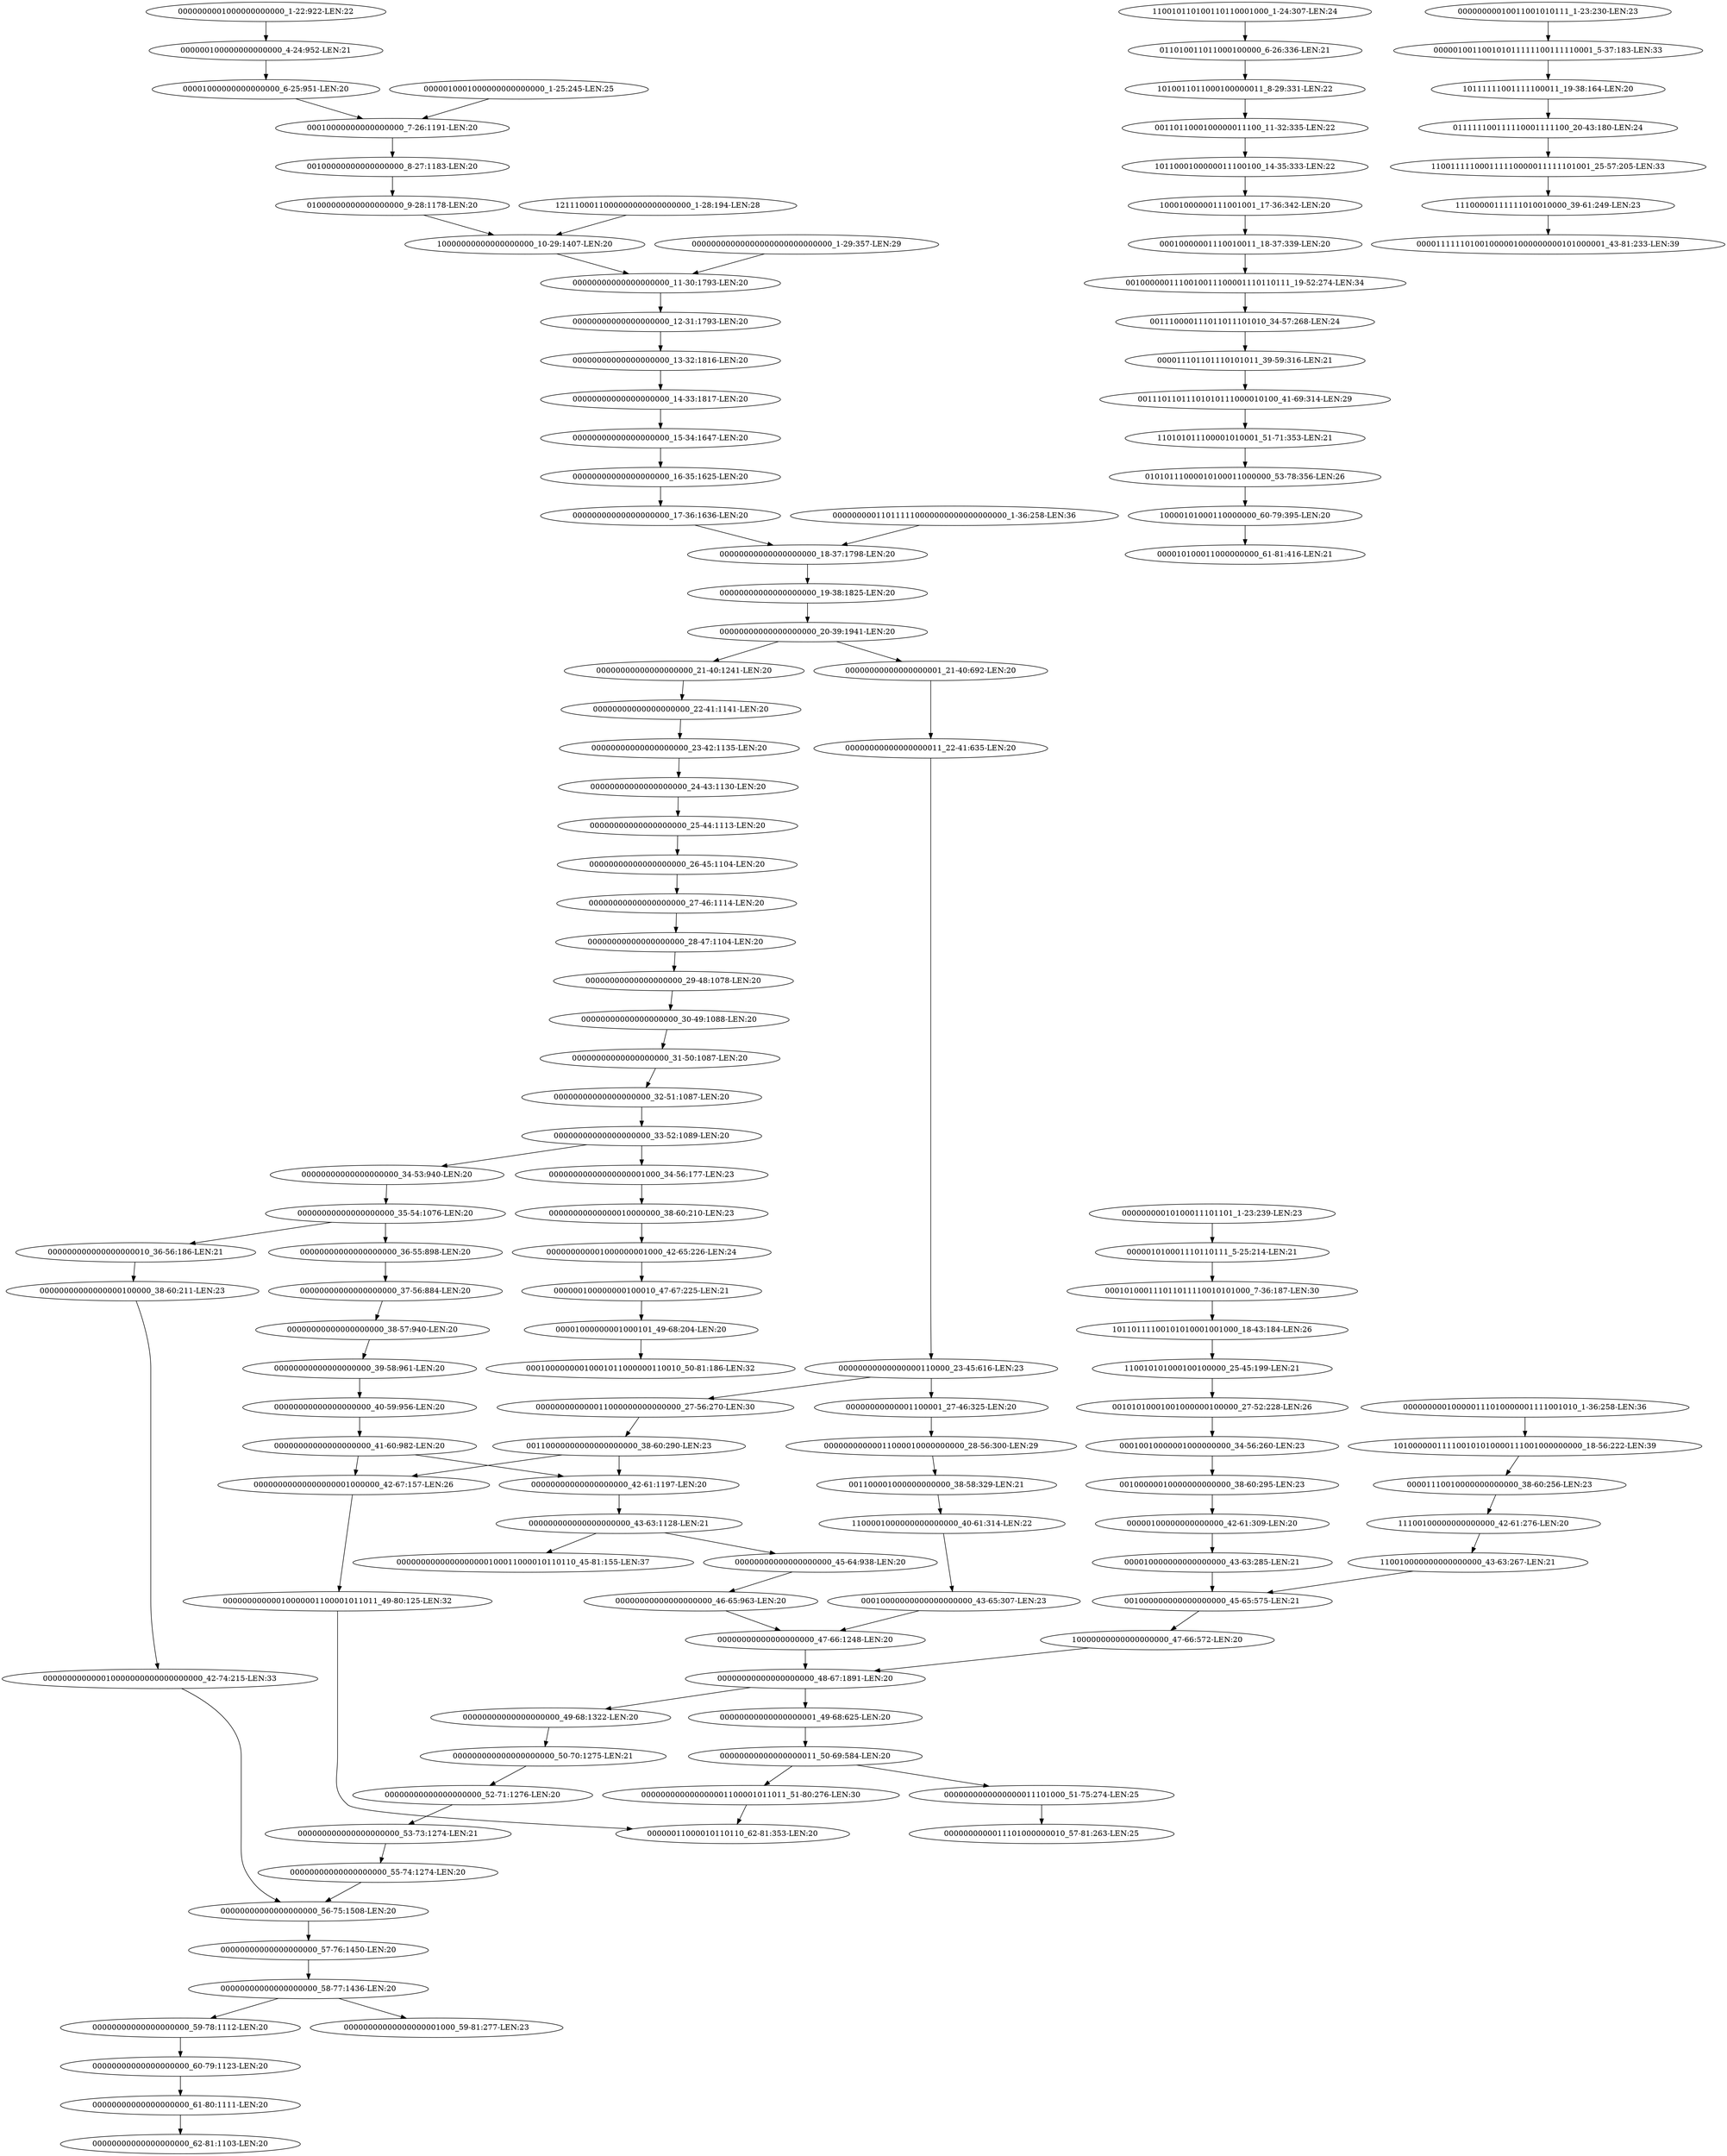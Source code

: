 digraph G {
    "000000000000011000000000000000_27-56:270-LEN:30" -> "00110000000000000000000_38-60:290-LEN:23";
    "00000000000000000000_37-56:884-LEN:20" -> "00000000000000000000_38-57:940-LEN:20";
    "00000000000000000000_38-57:940-LEN:20" -> "00000000000000000000_39-58:961-LEN:20";
    "00000000000000000000_41-60:982-LEN:20" -> "00000000000000000001000000_42-67:157-LEN:26";
    "00000000000000000000_41-60:982-LEN:20" -> "00000000000000000000_42-61:1197-LEN:20";
    "00000000000000000110000_23-45:616-LEN:23" -> "000000000000011000000000000000_27-56:270-LEN:30";
    "00000000000000000110000_23-45:616-LEN:23" -> "00000000000001100001_27-46:325-LEN:20";
    "1100001000000000000000_40-61:314-LEN:22" -> "00010000000000000000000_43-65:307-LEN:23";
    "00000000000010000001100001011011_49-80:125-LEN:32" -> "00000011000010110110_62-81:353-LEN:20";
    "00000000000000000000_11-30:1793-LEN:20" -> "00000000000000000000_12-31:1793-LEN:20";
    "00010010000001000000000_34-56:260-LEN:23" -> "00100000010000000000000_38-60:295-LEN:23";
    "11100100000000000000_42-61:276-LEN:20" -> "110010000000000000000_43-63:267-LEN:21";
    "10000000000000000000_10-29:1407-LEN:20" -> "00000000000000000000_11-30:1793-LEN:20";
    "00000000000000000000_28-47:1104-LEN:20" -> "00000000000000000000_29-48:1078-LEN:20";
    "000000000000000000010_36-56:186-LEN:21" -> "00000000000000000100000_38-60:211-LEN:23";
    "00000000000000000000_16-35:1625-LEN:20" -> "00000000000000000000_17-36:1636-LEN:20";
    "00000000000000000000_34-53:940-LEN:20" -> "00000000000000000000_35-54:1076-LEN:20";
    "110010110100110110001000_1-24:307-LEN:24" -> "011010011011000100000_6-26:336-LEN:21";
    "00000000000000000000_40-59:956-LEN:20" -> "00000000000000000000_41-60:982-LEN:20";
    "00000000000000000000_59-78:1112-LEN:20" -> "00000000000000000000_60-79:1123-LEN:20";
    "0011011000100000011100_11-32:335-LEN:22" -> "1011000100000011100100_14-35:333-LEN:22";
    "00000000000000000000_46-65:963-LEN:20" -> "00000000000000000000_47-66:1248-LEN:20";
    "00000000000000000000_61-80:1111-LEN:20" -> "00000000000000000000_62-81:1103-LEN:20";
    "00000000000000000000_33-52:1089-LEN:20" -> "00000000000000000000_34-53:940-LEN:20";
    "00000000000000000000_33-52:1089-LEN:20" -> "00000000000000000001000_34-56:177-LEN:23";
    "000101000111011011110010101000_7-36:187-LEN:30" -> "10110111100101010001001000_18-43:184-LEN:26";
    "00000000000000000000_49-68:1322-LEN:20" -> "000000000000000000000_50-70:1275-LEN:21";
    "00000000000000000000_23-42:1135-LEN:20" -> "00000000000000000000_24-43:1130-LEN:20";
    "000000100000000100010_47-67:225-LEN:21" -> "00001000000001000101_49-68:204-LEN:20";
    "00000000000000000000_60-79:1123-LEN:20" -> "00000000000000000000_61-80:1111-LEN:20";
    "00110000000000000000000_38-60:290-LEN:23" -> "00000000000000000001000000_42-67:157-LEN:26";
    "00110000000000000000000_38-60:290-LEN:23" -> "00000000000000000000_42-61:1197-LEN:20";
    "000000000000000000000_53-73:1274-LEN:21" -> "00000000000000000000_55-74:1274-LEN:20";
    "01000000000000000000_9-28:1178-LEN:20" -> "10000000000000000000_10-29:1407-LEN:20";
    "00000000000000000000_19-38:1825-LEN:20" -> "00000000000000000000_20-39:1941-LEN:20";
    "00000000000000000001_21-40:692-LEN:20" -> "00000000000000000011_22-41:635-LEN:20";
    "00000000000000000000_55-74:1274-LEN:20" -> "00000000000000000000_56-75:1508-LEN:20";
    "000000100000000000000_4-24:952-LEN:21" -> "00001000000000000000_6-25:951-LEN:20";
    "00000000000000000100000_38-60:211-LEN:23" -> "000000000000010000000000000000000_42-74:215-LEN:33";
    "00000000010011001010111_1-23:230-LEN:23" -> "000001001100101011111100111110001_5-37:183-LEN:33";
    "00010000001110010011_18-37:339-LEN:20" -> "0010000001110010011100001110110111_19-52:274-LEN:34";
    "00000000000000000000_47-66:1248-LEN:20" -> "00000000000000000000_48-67:1891-LEN:20";
    "00000000000000000000_35-54:1076-LEN:20" -> "000000000000000000010_36-56:186-LEN:21";
    "00000000000000000000_35-54:1076-LEN:20" -> "00000000000000000000_36-55:898-LEN:20";
    "00000000000000000000_12-31:1793-LEN:20" -> "00000000000000000000_13-32:1816-LEN:20";
    "00000000000000000000_31-50:1087-LEN:20" -> "00000000000000000000_32-51:1087-LEN:20";
    "10110111100101010001001000_18-43:184-LEN:26" -> "110010101000100100000_25-45:199-LEN:21";
    "00000000000000000000_14-33:1817-LEN:20" -> "00000000000000000000_15-34:1647-LEN:20";
    "110011111000111110000011111101001_25-57:205-LEN:33" -> "11100000111111010010000_39-61:249-LEN:23";
    "011010011011000100000_6-26:336-LEN:21" -> "1010011011000100000011_8-29:331-LEN:22";
    "00000000000000000000_45-64:938-LEN:20" -> "00000000000000000000_46-65:963-LEN:20";
    "000000000001000000001000_42-65:226-LEN:24" -> "000000100000000100010_47-67:225-LEN:21";
    "00001000000000000000_6-25:951-LEN:20" -> "00010000000000000000_7-26:1191-LEN:20";
    "10001000000111001001_17-36:342-LEN:20" -> "00010000001110010011_18-37:339-LEN:20";
    "000011101101110101011_39-59:316-LEN:21" -> "00111011011101010111000010100_41-69:314-LEN:29";
    "0000010001000000000000000_1-25:245-LEN:25" -> "00010000000000000000_7-26:1191-LEN:20";
    "00000000000000000000_18-37:1798-LEN:20" -> "00000000000000000000_19-38:1825-LEN:20";
    "1211100011000000000000000000_1-28:194-LEN:28" -> "10000000000000000000_10-29:1407-LEN:20";
    "00000000000000000000_29-48:1078-LEN:20" -> "00000000000000000000_30-49:1088-LEN:20";
    "00100000000000000000_8-27:1183-LEN:20" -> "01000000000000000000_9-28:1178-LEN:20";
    "10000101000110000000_60-79:395-LEN:20" -> "000010100011000000000_61-81:416-LEN:21";
    "0000000000000000011101000_51-75:274-LEN:25" -> "0000000000011101000000010_57-81:263-LEN:25";
    "00000000000000000000_57-76:1450-LEN:20" -> "00000000000000000000_58-77:1436-LEN:20";
    "00000000000000000000_32-51:1087-LEN:20" -> "00000000000000000000_33-52:1089-LEN:20";
    "00000000000000000001000000_42-67:157-LEN:26" -> "00000000000010000001100001011011_49-80:125-LEN:32";
    "00000000000000000001000_34-56:177-LEN:23" -> "00000000000000010000000_38-60:210-LEN:23";
    "1010011011000100000011_8-29:331-LEN:22" -> "0011011000100000011100_11-32:335-LEN:22";
    "01010111000010100011000000_53-78:356-LEN:26" -> "10000101000110000000_60-79:395-LEN:20";
    "00000000000000000000_58-77:1436-LEN:20" -> "00000000000000000000_59-78:1112-LEN:20";
    "00000000000000000000_58-77:1436-LEN:20" -> "00000000000000000001000_59-81:277-LEN:23";
    "00000000000000000000_30-49:1088-LEN:20" -> "00000000000000000000_31-50:1087-LEN:20";
    "00010000000000000000000_43-65:307-LEN:23" -> "00000000000000000000_47-66:1248-LEN:20";
    "000000000100000111010000001111001010_1-36:258-LEN:36" -> "101000000111100101010000111001000000000_18-56:222-LEN:39";
    "00000000000000000000_20-39:1941-LEN:20" -> "00000000000000000001_21-40:692-LEN:20";
    "00000000000000000000_20-39:1941-LEN:20" -> "00000000000000000000_21-40:1241-LEN:20";
    "00000000000000000000_56-75:1508-LEN:20" -> "00000000000000000000_57-76:1450-LEN:20";
    "00000000000000000000_48-67:1891-LEN:20" -> "00000000000000000000_49-68:1322-LEN:20";
    "00000000000000000000_48-67:1891-LEN:20" -> "00000000000000000001_49-68:625-LEN:20";
    "00000000000000000011_22-41:635-LEN:20" -> "00000000000000000110000_23-45:616-LEN:23";
    "00101010001001000000100000_27-52:228-LEN:26" -> "00010010000001000000000_34-56:260-LEN:23";
    "000000000000000000000_50-70:1275-LEN:21" -> "00000000000000000000_52-71:1276-LEN:20";
    "001000000000000000000_45-65:575-LEN:21" -> "10000000000000000000_47-66:572-LEN:20";
    "00000000000000000000_24-43:1130-LEN:20" -> "00000000000000000000_25-44:1113-LEN:20";
    "10111111001111100011_19-38:164-LEN:20" -> "011111100111110001111100_20-43:180-LEN:24";
    "000010000000000000000_43-63:285-LEN:21" -> "001000000000000000000_45-65:575-LEN:21";
    "10000000000000000000_47-66:572-LEN:20" -> "00000000000000000000_48-67:1891-LEN:20";
    "110010101000100100000_25-45:199-LEN:21" -> "00101010001001000000100000_27-52:228-LEN:26";
    "0000000001000000000000_1-22:922-LEN:22" -> "000000100000000000000_4-24:952-LEN:21";
    "00001110010000000000000_38-60:256-LEN:23" -> "11100100000000000000_42-61:276-LEN:20";
    "000000000110111110000000000000000000_1-36:258-LEN:36" -> "00000000000000000000_18-37:1798-LEN:20";
    "110010000000000000000_43-63:267-LEN:21" -> "001000000000000000000_45-65:575-LEN:21";
    "00000000000000000000000000000_1-29:357-LEN:29" -> "00000000000000000000_11-30:1793-LEN:20";
    "00000000000001100001_27-46:325-LEN:20" -> "00000000000011000010000000000_28-56:300-LEN:29";
    "00010000000000000000_7-26:1191-LEN:20" -> "00100000000000000000_8-27:1183-LEN:20";
    "00000000000000000000_21-40:1241-LEN:20" -> "00000000000000000000_22-41:1141-LEN:20";
    "00000000000000000000_17-36:1636-LEN:20" -> "00000000000000000000_18-37:1798-LEN:20";
    "000000000000000001100001011011_51-80:276-LEN:30" -> "00000011000010110110_62-81:353-LEN:20";
    "00000100000000000000_42-61:309-LEN:20" -> "000010000000000000000_43-63:285-LEN:21";
    "00000000000000000000_36-55:898-LEN:20" -> "00000000000000000000_37-56:884-LEN:20";
    "00000000000000000000_42-61:1197-LEN:20" -> "000000000000000000000_43-63:1128-LEN:21";
    "00000000000000000000_15-34:1647-LEN:20" -> "00000000000000000000_16-35:1625-LEN:20";
    "011111100111110001111100_20-43:180-LEN:24" -> "110011111000111110000011111101001_25-57:205-LEN:33";
    "00000000000000000001_49-68:625-LEN:20" -> "00000000000000000011_50-69:584-LEN:20";
    "101000000111100101010000111001000000000_18-56:222-LEN:39" -> "00001110010000000000000_38-60:256-LEN:23";
    "0010000001110010011100001110110111_19-52:274-LEN:34" -> "001110000111011011101010_34-57:268-LEN:24";
    "00000000000000000000_25-44:1113-LEN:20" -> "00000000000000000000_26-45:1104-LEN:20";
    "00000000000000000000_39-58:961-LEN:20" -> "00000000000000000000_40-59:956-LEN:20";
    "00000000000000000000_13-32:1816-LEN:20" -> "00000000000000000000_14-33:1817-LEN:20";
    "001110000111011011101010_34-57:268-LEN:24" -> "000011101101110101011_39-59:316-LEN:21";
    "00000000000000000011_50-69:584-LEN:20" -> "0000000000000000011101000_51-75:274-LEN:25";
    "00000000000000000011_50-69:584-LEN:20" -> "000000000000000001100001011011_51-80:276-LEN:30";
    "00111011011101010111000010100_41-69:314-LEN:29" -> "110101011100001010001_51-71:353-LEN:21";
    "00001000000001000101_49-68:204-LEN:20" -> "00010000000010001011000000110010_50-81:186-LEN:32";
    "00000000000000000000_52-71:1276-LEN:20" -> "000000000000000000000_53-73:1274-LEN:21";
    "00100000010000000000000_38-60:295-LEN:23" -> "00000100000000000000_42-61:309-LEN:20";
    "000000000000000000000_43-63:1128-LEN:21" -> "00000000000000000000_45-64:938-LEN:20";
    "000000000000000000000_43-63:1128-LEN:21" -> "0000000000000000000100011000010110110_45-81:155-LEN:37";
    "00000000000000000000_27-46:1114-LEN:20" -> "00000000000000000000_28-47:1104-LEN:20";
    "00000000000011000010000000000_28-56:300-LEN:29" -> "001100001000000000000_38-58:329-LEN:21";
    "1011000100000011100100_14-35:333-LEN:22" -> "10001000000111001001_17-36:342-LEN:20";
    "000001001100101011111100111110001_5-37:183-LEN:33" -> "10111111001111100011_19-38:164-LEN:20";
    "00000000010100011101101_1-23:239-LEN:23" -> "000001010001110110111_5-25:214-LEN:21";
    "000001010001110110111_5-25:214-LEN:21" -> "000101000111011011110010101000_7-36:187-LEN:30";
    "11100000111111010010000_39-61:249-LEN:23" -> "000011111101001000001000000000101000001_43-81:233-LEN:39";
    "00000000000000010000000_38-60:210-LEN:23" -> "000000000001000000001000_42-65:226-LEN:24";
    "00000000000000000000_22-41:1141-LEN:20" -> "00000000000000000000_23-42:1135-LEN:20";
    "110101011100001010001_51-71:353-LEN:21" -> "01010111000010100011000000_53-78:356-LEN:26";
    "00000000000000000000_26-45:1104-LEN:20" -> "00000000000000000000_27-46:1114-LEN:20";
    "001100001000000000000_38-58:329-LEN:21" -> "1100001000000000000000_40-61:314-LEN:22";
    "000000000000010000000000000000000_42-74:215-LEN:33" -> "00000000000000000000_56-75:1508-LEN:20";
}
